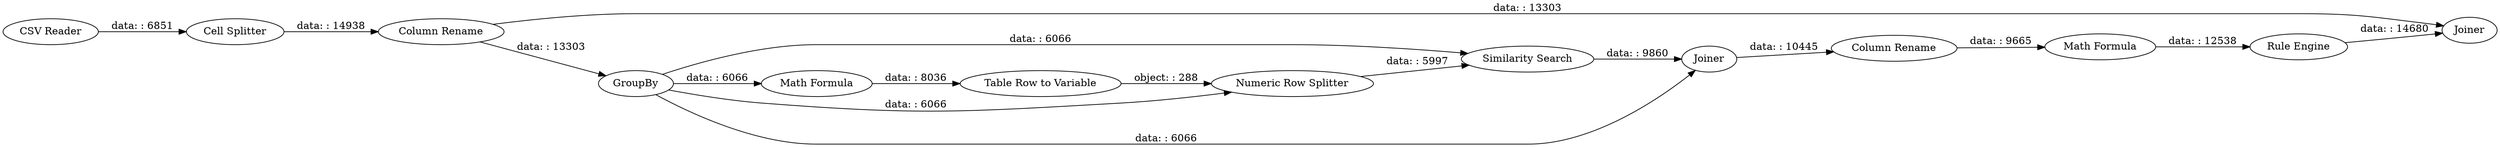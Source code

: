 digraph {
	"-8469221820998883502_7" [label="Similarity Search"]
	"-8469221820998883502_9" [label="Math Formula"]
	"-8469221820998883502_15" [label="Rule Engine"]
	"-8469221820998883502_1" [label="CSV Reader"]
	"-8469221820998883502_11" [label="Table Row to Variable"]
	"-8469221820998883502_16" [label="Math Formula"]
	"-8469221820998883502_5" [label="Column Rename"]
	"-8469221820998883502_8" [label="Numeric Row Splitter"]
	"-8469221820998883502_14" [label=Joiner]
	"-8469221820998883502_6" [label=GroupBy]
	"-8469221820998883502_13" [label="Column Rename"]
	"-8469221820998883502_12" [label=Joiner]
	"-8469221820998883502_2" [label="Cell Splitter"]
	"-8469221820998883502_9" -> "-8469221820998883502_11" [label="data: : 8036"]
	"-8469221820998883502_7" -> "-8469221820998883502_12" [label="data: : 9860"]
	"-8469221820998883502_16" -> "-8469221820998883502_15" [label="data: : 12538"]
	"-8469221820998883502_6" -> "-8469221820998883502_7" [label="data: : 6066"]
	"-8469221820998883502_5" -> "-8469221820998883502_14" [label="data: : 13303"]
	"-8469221820998883502_13" -> "-8469221820998883502_16" [label="data: : 9665"]
	"-8469221820998883502_1" -> "-8469221820998883502_2" [label="data: : 6851"]
	"-8469221820998883502_8" -> "-8469221820998883502_7" [label="data: : 5997"]
	"-8469221820998883502_11" -> "-8469221820998883502_8" [label="object: : 288"]
	"-8469221820998883502_2" -> "-8469221820998883502_5" [label="data: : 14938"]
	"-8469221820998883502_6" -> "-8469221820998883502_12" [label="data: : 6066"]
	"-8469221820998883502_5" -> "-8469221820998883502_6" [label="data: : 13303"]
	"-8469221820998883502_15" -> "-8469221820998883502_14" [label="data: : 14680"]
	"-8469221820998883502_6" -> "-8469221820998883502_8" [label="data: : 6066"]
	"-8469221820998883502_12" -> "-8469221820998883502_13" [label="data: : 10445"]
	"-8469221820998883502_6" -> "-8469221820998883502_9" [label="data: : 6066"]
	rankdir=LR
}
